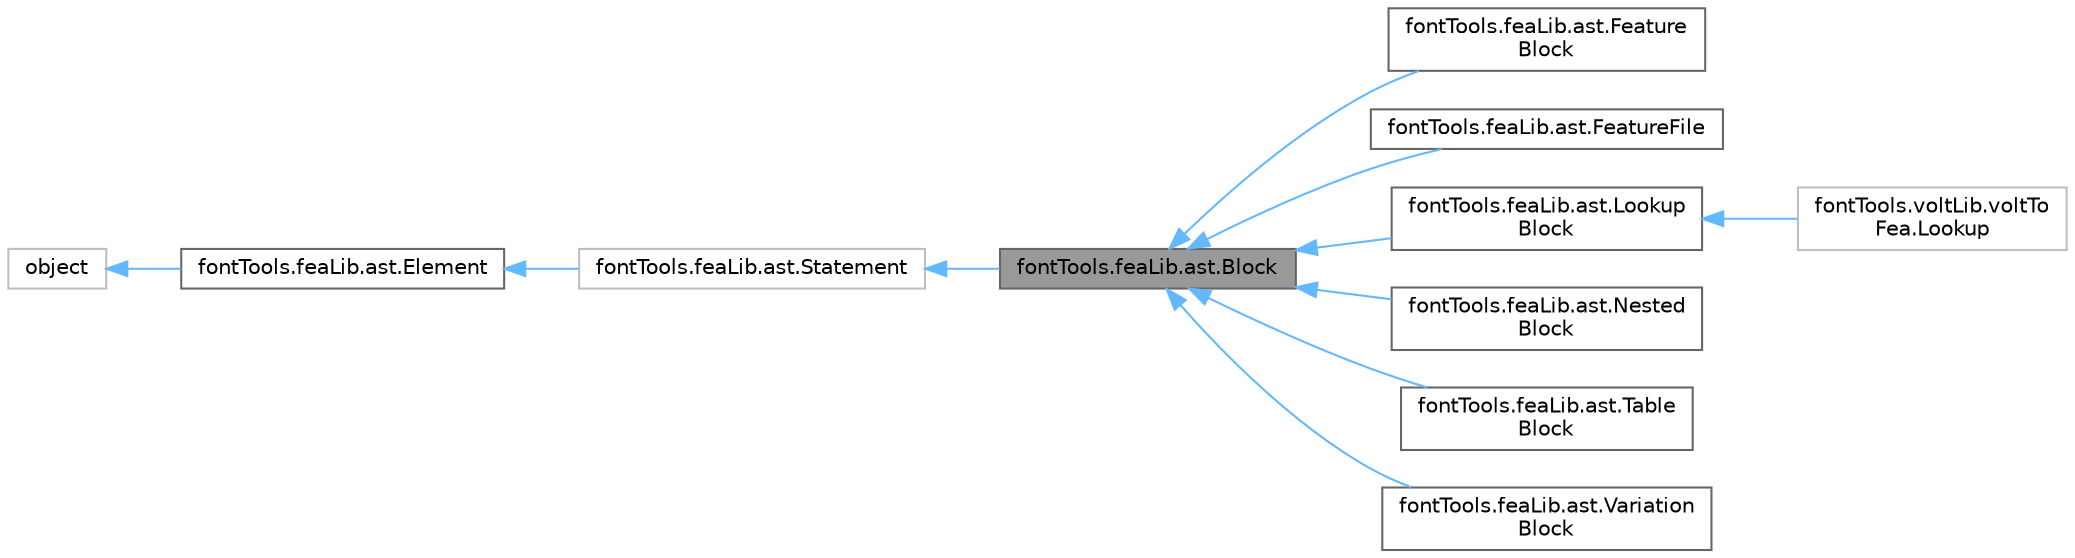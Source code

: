 digraph "fontTools.feaLib.ast.Block"
{
 // LATEX_PDF_SIZE
  bgcolor="transparent";
  edge [fontname=Helvetica,fontsize=10,labelfontname=Helvetica,labelfontsize=10];
  node [fontname=Helvetica,fontsize=10,shape=box,height=0.2,width=0.4];
  rankdir="LR";
  Node1 [id="Node000001",label="fontTools.feaLib.ast.Block",height=0.2,width=0.4,color="gray40", fillcolor="grey60", style="filled", fontcolor="black",tooltip=" "];
  Node2 -> Node1 [id="edge1_Node000001_Node000002",dir="back",color="steelblue1",style="solid",tooltip=" "];
  Node2 [id="Node000002",label="fontTools.feaLib.ast.Statement",height=0.2,width=0.4,color="grey75", fillcolor="white", style="filled",URL="$de/d77/classfontTools_1_1feaLib_1_1ast_1_1Statement.html",tooltip=" "];
  Node3 -> Node2 [id="edge2_Node000002_Node000003",dir="back",color="steelblue1",style="solid",tooltip=" "];
  Node3 [id="Node000003",label="fontTools.feaLib.ast.Element",height=0.2,width=0.4,color="gray40", fillcolor="white", style="filled",URL="$d0/dc1/classfontTools_1_1feaLib_1_1ast_1_1Element.html",tooltip=" "];
  Node4 -> Node3 [id="edge3_Node000003_Node000004",dir="back",color="steelblue1",style="solid",tooltip=" "];
  Node4 [id="Node000004",label="object",height=0.2,width=0.4,color="grey75", fillcolor="white", style="filled",tooltip=" "];
  Node1 -> Node5 [id="edge4_Node000001_Node000005",dir="back",color="steelblue1",style="solid",tooltip=" "];
  Node5 [id="Node000005",label="fontTools.feaLib.ast.Feature\lBlock",height=0.2,width=0.4,color="gray40", fillcolor="white", style="filled",URL="$d2/d02/classfontTools_1_1feaLib_1_1ast_1_1FeatureBlock.html",tooltip=" "];
  Node1 -> Node6 [id="edge5_Node000001_Node000006",dir="back",color="steelblue1",style="solid",tooltip=" "];
  Node6 [id="Node000006",label="fontTools.feaLib.ast.FeatureFile",height=0.2,width=0.4,color="gray40", fillcolor="white", style="filled",URL="$d6/d81/classfontTools_1_1feaLib_1_1ast_1_1FeatureFile.html",tooltip=" "];
  Node1 -> Node7 [id="edge6_Node000001_Node000007",dir="back",color="steelblue1",style="solid",tooltip=" "];
  Node7 [id="Node000007",label="fontTools.feaLib.ast.Lookup\lBlock",height=0.2,width=0.4,color="gray40", fillcolor="white", style="filled",URL="$db/dad/classfontTools_1_1feaLib_1_1ast_1_1LookupBlock.html",tooltip=" "];
  Node7 -> Node8 [id="edge7_Node000007_Node000008",dir="back",color="steelblue1",style="solid",tooltip=" "];
  Node8 [id="Node000008",label="fontTools.voltLib.voltTo\lFea.Lookup",height=0.2,width=0.4,color="grey75", fillcolor="white", style="filled",URL="$d6/db6/classfontTools_1_1voltLib_1_1voltToFea_1_1Lookup.html",tooltip=" "];
  Node1 -> Node9 [id="edge8_Node000001_Node000009",dir="back",color="steelblue1",style="solid",tooltip=" "];
  Node9 [id="Node000009",label="fontTools.feaLib.ast.Nested\lBlock",height=0.2,width=0.4,color="gray40", fillcolor="white", style="filled",URL="$d3/dac/classfontTools_1_1feaLib_1_1ast_1_1NestedBlock.html",tooltip=" "];
  Node1 -> Node10 [id="edge9_Node000001_Node000010",dir="back",color="steelblue1",style="solid",tooltip=" "];
  Node10 [id="Node000010",label="fontTools.feaLib.ast.Table\lBlock",height=0.2,width=0.4,color="gray40", fillcolor="white", style="filled",URL="$d4/d36/classfontTools_1_1feaLib_1_1ast_1_1TableBlock.html",tooltip=" "];
  Node1 -> Node11 [id="edge10_Node000001_Node000011",dir="back",color="steelblue1",style="solid",tooltip=" "];
  Node11 [id="Node000011",label="fontTools.feaLib.ast.Variation\lBlock",height=0.2,width=0.4,color="gray40", fillcolor="white", style="filled",URL="$d3/d17/classfontTools_1_1feaLib_1_1ast_1_1VariationBlock.html",tooltip=" "];
}
